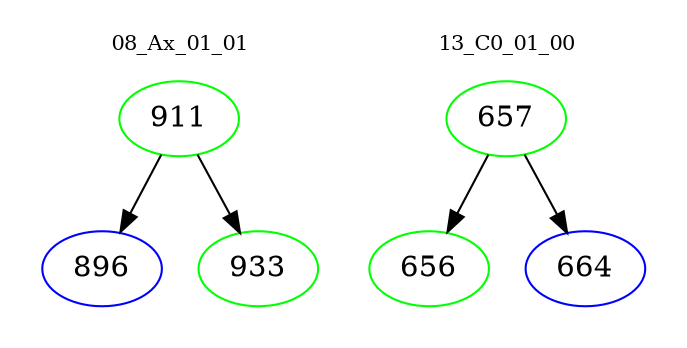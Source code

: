digraph{
subgraph cluster_0 {
color = white
label = "08_Ax_01_01";
fontsize=10;
T0_911 [label="911", color="green"]
T0_911 -> T0_896 [color="black"]
T0_896 [label="896", color="blue"]
T0_911 -> T0_933 [color="black"]
T0_933 [label="933", color="green"]
}
subgraph cluster_1 {
color = white
label = "13_C0_01_00";
fontsize=10;
T1_657 [label="657", color="green"]
T1_657 -> T1_656 [color="black"]
T1_656 [label="656", color="green"]
T1_657 -> T1_664 [color="black"]
T1_664 [label="664", color="blue"]
}
}
